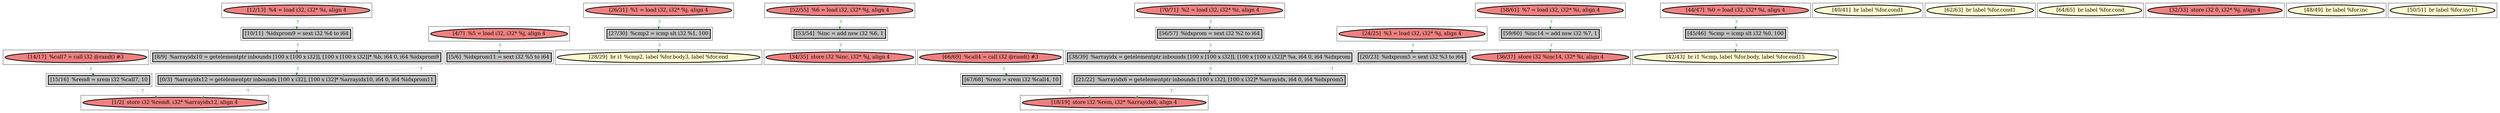 
digraph G {



node1896->node1864 [style=dotted,color=forestgreen,label="T",fontcolor=forestgreen ]
node1888->node1874 [style=dotted,color=forestgreen,label="T",fontcolor=forestgreen ]
node1897->node1893 [style=dotted,color=forestgreen,label="T",fontcolor=forestgreen ]
node1871->node1887 [style=dotted,color=forestgreen,label="T",fontcolor=forestgreen ]
node1889->node1890 [style=dotted,color=forestgreen,label="T",fontcolor=forestgreen ]
node1868->node1867 [style=dotted,color=forestgreen,label="T",fontcolor=forestgreen ]
node1892->node1878 [style=dotted,color=forestgreen,label="T",fontcolor=forestgreen ]
node1867->node1866 [style=dotted,color=forestgreen,label="T",fontcolor=forestgreen ]
node1866->node1864 [style=dotted,color=forestgreen,label="T",fontcolor=forestgreen ]
node1882->node1889 [style=dotted,color=forestgreen,label="T",fontcolor=forestgreen ]
node1883->node1870 [style=dotted,color=forestgreen,label="T",fontcolor=forestgreen ]
node1884->node1883 [style=dotted,color=forestgreen,label="T",fontcolor=forestgreen ]
node1890->node1887 [style=dotted,color=forestgreen,label="T",fontcolor=forestgreen ]
node1879->node1892 [style=dotted,color=forestgreen,label="T",fontcolor=forestgreen ]
node1864->node1885 [style=dotted,color=forestgreen,label="T",fontcolor=forestgreen ]
node1898->node1899 [style=dotted,color=forestgreen,label="T",fontcolor=forestgreen ]
node1887->node1870 [style=dotted,color=forestgreen,label="T",fontcolor=forestgreen ]
node1869->node1873 [style=dotted,color=forestgreen,label="T",fontcolor=forestgreen ]
node1893->node1877 [style=dotted,color=forestgreen,label="T",fontcolor=forestgreen ]
node1875->node1888 [style=dotted,color=forestgreen,label="T",fontcolor=forestgreen ]
node1873->node1885 [style=dotted,color=forestgreen,label="T",fontcolor=forestgreen ]
node1872->node1871 [style=dotted,color=forestgreen,label="T",fontcolor=forestgreen ]
node1886->node1898 [style=dotted,color=forestgreen,label="T",fontcolor=forestgreen ]
node1865->node1896 [style=dotted,color=forestgreen,label="T",fontcolor=forestgreen ]


subgraph cluster33 {


node1897 [penwidth=3.0,fontsize=20,fillcolor=lightcoral,label="[52/55]  %6 = load i32, i32* %j, align 4",shape=ellipse,style=filled ]



}

subgraph cluster27 {


node1891 [penwidth=3.0,fontsize=20,fillcolor=lemonchiffon,label="[40/41]  br label %for.cond1",shape=ellipse,style=filled ]



}

subgraph cluster28 {


node1892 [penwidth=3.0,fontsize=20,fillcolor=grey,label="[59/60]  %inc14 = add nsw i32 %7, 1",shape=rectangle,style=filled ]



}

subgraph cluster26 {


node1890 [penwidth=3.0,fontsize=20,fillcolor=grey,label="[38/39]  %arrayidx = getelementptr inbounds [100 x [100 x i32]], [100 x [100 x i32]]* %a, i64 0, i64 %idxprom",shape=rectangle,style=filled ]



}

subgraph cluster29 {


node1893 [penwidth=3.0,fontsize=20,fillcolor=grey,label="[53/54]  %inc = add nsw i32 %6, 1",shape=rectangle,style=filled ]



}

subgraph cluster25 {


node1889 [penwidth=3.0,fontsize=20,fillcolor=grey,label="[56/57]  %idxprom = sext i32 %2 to i64",shape=rectangle,style=filled ]



}

subgraph cluster24 {


node1888 [penwidth=3.0,fontsize=20,fillcolor=grey,label="[27/30]  %cmp2 = icmp slt i32 %1, 100",shape=rectangle,style=filled ]



}

subgraph cluster22 {


node1886 [penwidth=3.0,fontsize=20,fillcolor=lightcoral,label="[44/47]  %0 = load i32, i32* %i, align 4",shape=ellipse,style=filled ]



}

subgraph cluster20 {


node1884 [penwidth=3.0,fontsize=20,fillcolor=lightcoral,label="[66/69]  %call4 = call i32 @rand() #3",shape=ellipse,style=filled ]



}

subgraph cluster18 {


node1882 [penwidth=3.0,fontsize=20,fillcolor=lightcoral,label="[70/71]  %2 = load i32, i32* %i, align 4",shape=ellipse,style=filled ]



}

subgraph cluster34 {


node1898 [penwidth=3.0,fontsize=20,fillcolor=grey,label="[45/46]  %cmp = icmp slt i32 %0, 100",shape=rectangle,style=filled ]



}

subgraph cluster16 {


node1880 [penwidth=3.0,fontsize=20,fillcolor=lemonchiffon,label="[62/63]  br label %for.cond1",shape=ellipse,style=filled ]



}

subgraph cluster17 {


node1881 [penwidth=3.0,fontsize=20,fillcolor=lemonchiffon,label="[64/65]  br label %for.cond",shape=ellipse,style=filled ]



}

subgraph cluster4 {


node1868 [penwidth=3.0,fontsize=20,fillcolor=lightcoral,label="[12/13]  %4 = load i32, i32* %i, align 4",shape=ellipse,style=filled ]



}

subgraph cluster3 {


node1867 [penwidth=3.0,fontsize=20,fillcolor=grey,label="[10/11]  %idxprom9 = sext i32 %4 to i64",shape=rectangle,style=filled ]



}

subgraph cluster2 {


node1866 [penwidth=3.0,fontsize=20,fillcolor=grey,label="[8/9]  %arrayidx10 = getelementptr inbounds [100 x [100 x i32]], [100 x [100 x i32]]* %b, i64 0, i64 %idxprom9",shape=rectangle,style=filled ]



}

subgraph cluster1 {


node1865 [penwidth=3.0,fontsize=20,fillcolor=lightcoral,label="[4/7]  %5 = load i32, i32* %j, align 4",shape=ellipse,style=filled ]



}

subgraph cluster12 {


node1876 [penwidth=3.0,fontsize=20,fillcolor=lightcoral,label="[32/33]  store i32 0, i32* %j, align 4",shape=ellipse,style=filled ]



}

subgraph cluster32 {


node1896 [penwidth=3.0,fontsize=20,fillcolor=grey,label="[5/6]  %idxprom11 = sext i32 %5 to i64",shape=rectangle,style=filled ]



}

subgraph cluster5 {


node1869 [penwidth=3.0,fontsize=20,fillcolor=lightcoral,label="[14/17]  %call7 = call i32 @rand() #3",shape=ellipse,style=filled ]



}

subgraph cluster0 {


node1864 [penwidth=3.0,fontsize=20,fillcolor=grey,label="[0/3]  %arrayidx12 = getelementptr inbounds [100 x i32], [100 x i32]* %arrayidx10, i64 0, i64 %idxprom11",shape=rectangle,style=filled ]



}

subgraph cluster31 {


node1895 [penwidth=3.0,fontsize=20,fillcolor=lemonchiffon,label="[48/49]  br label %for.inc",shape=ellipse,style=filled ]



}

subgraph cluster30 {


node1894 [penwidth=3.0,fontsize=20,fillcolor=lemonchiffon,label="[50/51]  br label %for.inc13",shape=ellipse,style=filled ]



}

subgraph cluster6 {


node1870 [penwidth=3.0,fontsize=20,fillcolor=lightcoral,label="[18/19]  store i32 %rem, i32* %arrayidx6, align 4",shape=ellipse,style=filled ]



}

subgraph cluster14 {


node1878 [penwidth=3.0,fontsize=20,fillcolor=lightcoral,label="[36/37]  store i32 %inc14, i32* %i, align 4",shape=ellipse,style=filled ]



}

subgraph cluster7 {


node1871 [penwidth=3.0,fontsize=20,fillcolor=grey,label="[20/23]  %idxprom5 = sext i32 %3 to i64",shape=rectangle,style=filled ]



}

subgraph cluster23 {


node1887 [penwidth=3.0,fontsize=20,fillcolor=grey,label="[21/22]  %arrayidx6 = getelementptr inbounds [100 x i32], [100 x i32]* %arrayidx, i64 0, i64 %idxprom5",shape=rectangle,style=filled ]



}

subgraph cluster8 {


node1872 [penwidth=3.0,fontsize=20,fillcolor=lightcoral,label="[24/25]  %3 = load i32, i32* %j, align 4",shape=ellipse,style=filled ]



}

subgraph cluster21 {


node1885 [penwidth=3.0,fontsize=20,fillcolor=lightcoral,label="[1/2]  store i32 %rem8, i32* %arrayidx12, align 4",shape=ellipse,style=filled ]



}

subgraph cluster9 {


node1873 [penwidth=3.0,fontsize=20,fillcolor=grey,label="[15/16]  %rem8 = srem i32 %call7, 10",shape=rectangle,style=filled ]



}

subgraph cluster19 {


node1883 [penwidth=3.0,fontsize=20,fillcolor=grey,label="[67/68]  %rem = srem i32 %call4, 10",shape=rectangle,style=filled ]



}

subgraph cluster10 {


node1874 [penwidth=3.0,fontsize=20,fillcolor=lemonchiffon,label="[28/29]  br i1 %cmp2, label %for.body3, label %for.end",shape=ellipse,style=filled ]



}

subgraph cluster11 {


node1875 [penwidth=3.0,fontsize=20,fillcolor=lightcoral,label="[26/31]  %1 = load i32, i32* %j, align 4",shape=ellipse,style=filled ]



}

subgraph cluster35 {


node1899 [penwidth=3.0,fontsize=20,fillcolor=lemonchiffon,label="[42/43]  br i1 %cmp, label %for.body, label %for.end15",shape=ellipse,style=filled ]



}

subgraph cluster13 {


node1877 [penwidth=3.0,fontsize=20,fillcolor=lightcoral,label="[34/35]  store i32 %inc, i32* %j, align 4",shape=ellipse,style=filled ]



}

subgraph cluster15 {


node1879 [penwidth=3.0,fontsize=20,fillcolor=lightcoral,label="[58/61]  %7 = load i32, i32* %i, align 4",shape=ellipse,style=filled ]



}

}
